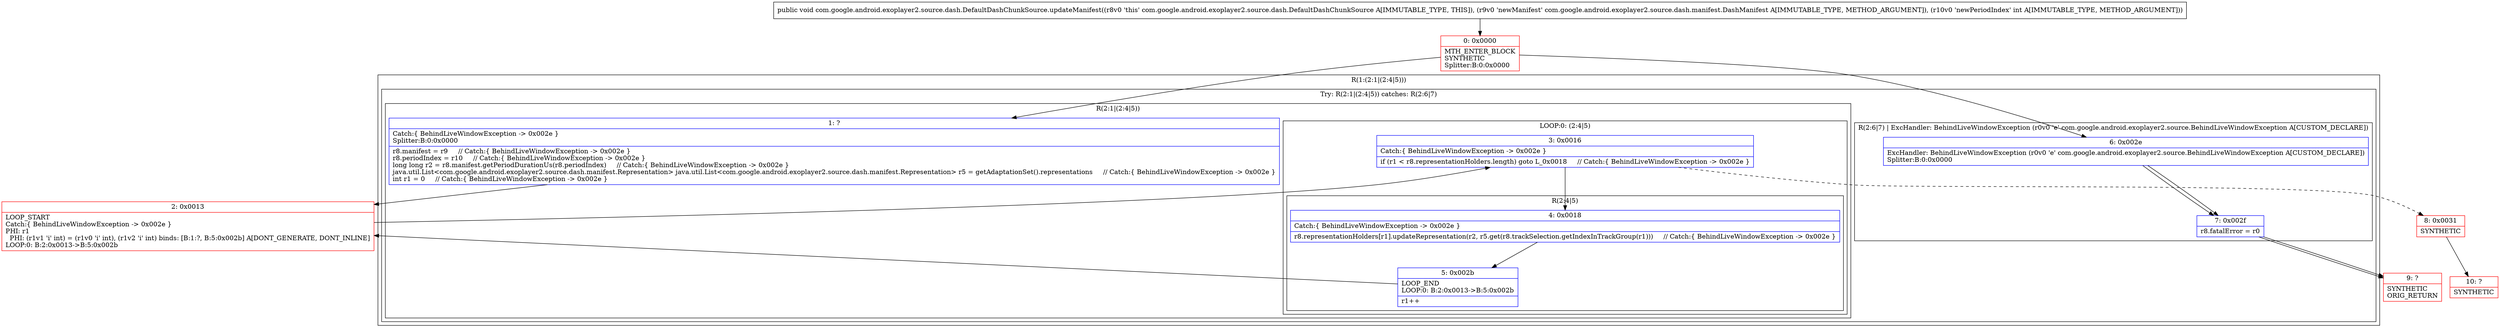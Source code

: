 digraph "CFG forcom.google.android.exoplayer2.source.dash.DefaultDashChunkSource.updateManifest(Lcom\/google\/android\/exoplayer2\/source\/dash\/manifest\/DashManifest;I)V" {
subgraph cluster_Region_1586675816 {
label = "R(1:(2:1|(2:4|5)))";
node [shape=record,color=blue];
subgraph cluster_TryCatchRegion_289427881 {
label = "Try: R(2:1|(2:4|5)) catches: R(2:6|7)";
node [shape=record,color=blue];
subgraph cluster_Region_1550365552 {
label = "R(2:1|(2:4|5))";
node [shape=record,color=blue];
Node_1 [shape=record,label="{1\:\ ?|Catch:\{ BehindLiveWindowException \-\> 0x002e \}\lSplitter:B:0:0x0000\l|r8.manifest = r9     \/\/ Catch:\{ BehindLiveWindowException \-\> 0x002e \}\lr8.periodIndex = r10     \/\/ Catch:\{ BehindLiveWindowException \-\> 0x002e \}\llong long r2 = r8.manifest.getPeriodDurationUs(r8.periodIndex)     \/\/ Catch:\{ BehindLiveWindowException \-\> 0x002e \}\ljava.util.List\<com.google.android.exoplayer2.source.dash.manifest.Representation\> java.util.List\<com.google.android.exoplayer2.source.dash.manifest.Representation\> r5 = getAdaptationSet().representations     \/\/ Catch:\{ BehindLiveWindowException \-\> 0x002e \}\lint r1 = 0     \/\/ Catch:\{ BehindLiveWindowException \-\> 0x002e \}\l}"];
subgraph cluster_LoopRegion_157287385 {
label = "LOOP:0: (2:4|5)";
node [shape=record,color=blue];
Node_3 [shape=record,label="{3\:\ 0x0016|Catch:\{ BehindLiveWindowException \-\> 0x002e \}\l|if (r1 \< r8.representationHolders.length) goto L_0x0018     \/\/ Catch:\{ BehindLiveWindowException \-\> 0x002e \}\l}"];
subgraph cluster_Region_199720482 {
label = "R(2:4|5)";
node [shape=record,color=blue];
Node_4 [shape=record,label="{4\:\ 0x0018|Catch:\{ BehindLiveWindowException \-\> 0x002e \}\l|r8.representationHolders[r1].updateRepresentation(r2, r5.get(r8.trackSelection.getIndexInTrackGroup(r1)))     \/\/ Catch:\{ BehindLiveWindowException \-\> 0x002e \}\l}"];
Node_5 [shape=record,label="{5\:\ 0x002b|LOOP_END\lLOOP:0: B:2:0x0013\-\>B:5:0x002b\l|r1++\l}"];
}
}
}
subgraph cluster_Region_2143771127 {
label = "R(2:6|7) | ExcHandler: BehindLiveWindowException (r0v0 'e' com.google.android.exoplayer2.source.BehindLiveWindowException A[CUSTOM_DECLARE])\l";
node [shape=record,color=blue];
Node_6 [shape=record,label="{6\:\ 0x002e|ExcHandler: BehindLiveWindowException (r0v0 'e' com.google.android.exoplayer2.source.BehindLiveWindowException A[CUSTOM_DECLARE])\lSplitter:B:0:0x0000\l}"];
Node_7 [shape=record,label="{7\:\ 0x002f|r8.fatalError = r0\l}"];
}
}
}
subgraph cluster_Region_2143771127 {
label = "R(2:6|7) | ExcHandler: BehindLiveWindowException (r0v0 'e' com.google.android.exoplayer2.source.BehindLiveWindowException A[CUSTOM_DECLARE])\l";
node [shape=record,color=blue];
Node_6 [shape=record,label="{6\:\ 0x002e|ExcHandler: BehindLiveWindowException (r0v0 'e' com.google.android.exoplayer2.source.BehindLiveWindowException A[CUSTOM_DECLARE])\lSplitter:B:0:0x0000\l}"];
Node_7 [shape=record,label="{7\:\ 0x002f|r8.fatalError = r0\l}"];
}
Node_0 [shape=record,color=red,label="{0\:\ 0x0000|MTH_ENTER_BLOCK\lSYNTHETIC\lSplitter:B:0:0x0000\l}"];
Node_2 [shape=record,color=red,label="{2\:\ 0x0013|LOOP_START\lCatch:\{ BehindLiveWindowException \-\> 0x002e \}\lPHI: r1 \l  PHI: (r1v1 'i' int) = (r1v0 'i' int), (r1v2 'i' int) binds: [B:1:?, B:5:0x002b] A[DONT_GENERATE, DONT_INLINE]\lLOOP:0: B:2:0x0013\-\>B:5:0x002b\l}"];
Node_8 [shape=record,color=red,label="{8\:\ 0x0031|SYNTHETIC\l}"];
Node_9 [shape=record,color=red,label="{9\:\ ?|SYNTHETIC\lORIG_RETURN\l}"];
Node_10 [shape=record,color=red,label="{10\:\ ?|SYNTHETIC\l}"];
MethodNode[shape=record,label="{public void com.google.android.exoplayer2.source.dash.DefaultDashChunkSource.updateManifest((r8v0 'this' com.google.android.exoplayer2.source.dash.DefaultDashChunkSource A[IMMUTABLE_TYPE, THIS]), (r9v0 'newManifest' com.google.android.exoplayer2.source.dash.manifest.DashManifest A[IMMUTABLE_TYPE, METHOD_ARGUMENT]), (r10v0 'newPeriodIndex' int A[IMMUTABLE_TYPE, METHOD_ARGUMENT])) }"];
MethodNode -> Node_0;
Node_1 -> Node_2;
Node_3 -> Node_4;
Node_3 -> Node_8[style=dashed];
Node_4 -> Node_5;
Node_5 -> Node_2;
Node_6 -> Node_7;
Node_7 -> Node_9;
Node_6 -> Node_7;
Node_7 -> Node_9;
Node_0 -> Node_1;
Node_0 -> Node_6;
Node_2 -> Node_3;
Node_8 -> Node_10;
}

